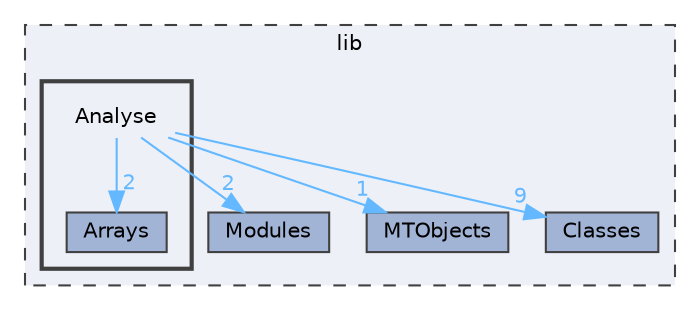 digraph "lib/Analyse"
{
 // LATEX_PDF_SIZE
  bgcolor="transparent";
  edge [fontname=Helvetica,fontsize=10,labelfontname=Helvetica,labelfontsize=10];
  node [fontname=Helvetica,fontsize=10,shape=box,height=0.2,width=0.4];
  compound=true
  subgraph clusterdir_97aefd0d527b934f1d99a682da8fe6a9 {
    graph [ bgcolor="#edf0f7", pencolor="grey25", label="lib", fontname=Helvetica,fontsize=10 style="filled,dashed", URL="dir_97aefd0d527b934f1d99a682da8fe6a9.html",tooltip=""]
  dir_1676326358ffef63bd5695c4f3c09907 [label="Modules", fillcolor="#a2b4d6", color="grey25", style="filled", URL="dir_1676326358ffef63bd5695c4f3c09907.html",tooltip=""];
  dir_36293d75d3861a2cc4b09260fc47a5c1 [label="MTObjects", fillcolor="#a2b4d6", color="grey25", style="filled", URL="dir_36293d75d3861a2cc4b09260fc47a5c1.html",tooltip=""];
  dir_87ff476ccb6f299a9759bbe8af9ee70b [label="Classes", fillcolor="#a2b4d6", color="grey25", style="filled", URL="dir_87ff476ccb6f299a9759bbe8af9ee70b.html",tooltip=""];
  subgraph clusterdir_7c4907a2a5f1a0aabf4fb26dde5b883c {
    graph [ bgcolor="#edf0f7", pencolor="grey25", label="", fontname=Helvetica,fontsize=10 style="filled,bold", URL="dir_7c4907a2a5f1a0aabf4fb26dde5b883c.html",tooltip=""]
    dir_7c4907a2a5f1a0aabf4fb26dde5b883c [shape=plaintext, label="Analyse"];
  dir_94eea9e301c5d43b028a346ce38e954d [label="Arrays", fillcolor="#a2b4d6", color="grey25", style="filled", URL="dir_94eea9e301c5d43b028a346ce38e954d.html",tooltip=""];
  }
  }
  dir_7c4907a2a5f1a0aabf4fb26dde5b883c->dir_1676326358ffef63bd5695c4f3c09907 [headlabel="2", labeldistance=1.5 headhref="dir_000000_000005.html" color="steelblue1" fontcolor="steelblue1"];
  dir_7c4907a2a5f1a0aabf4fb26dde5b883c->dir_36293d75d3861a2cc4b09260fc47a5c1 [headlabel="1", labeldistance=1.5 headhref="dir_000000_000006.html" color="steelblue1" fontcolor="steelblue1"];
  dir_7c4907a2a5f1a0aabf4fb26dde5b883c->dir_87ff476ccb6f299a9759bbe8af9ee70b [headlabel="9", labeldistance=1.5 headhref="dir_000000_000002.html" color="steelblue1" fontcolor="steelblue1"];
  dir_7c4907a2a5f1a0aabf4fb26dde5b883c->dir_94eea9e301c5d43b028a346ce38e954d [headlabel="2", labeldistance=1.5 headhref="dir_000000_000001.html" color="steelblue1" fontcolor="steelblue1"];
}
